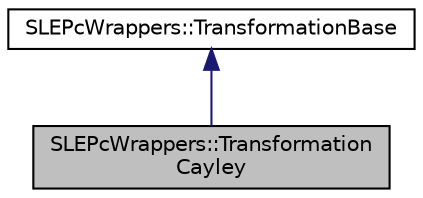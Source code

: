 digraph "SLEPcWrappers::TransformationCayley"
{
 // LATEX_PDF_SIZE
  edge [fontname="Helvetica",fontsize="10",labelfontname="Helvetica",labelfontsize="10"];
  node [fontname="Helvetica",fontsize="10",shape=record];
  Node1 [label="SLEPcWrappers::Transformation\lCayley",height=0.2,width=0.4,color="black", fillcolor="grey75", style="filled", fontcolor="black",tooltip=" "];
  Node2 -> Node1 [dir="back",color="midnightblue",fontsize="10",style="solid",fontname="Helvetica"];
  Node2 [label="SLEPcWrappers::TransformationBase",height=0.2,width=0.4,color="black", fillcolor="white", style="filled",URL="$classSLEPcWrappers_1_1TransformationBase.html",tooltip=" "];
}
